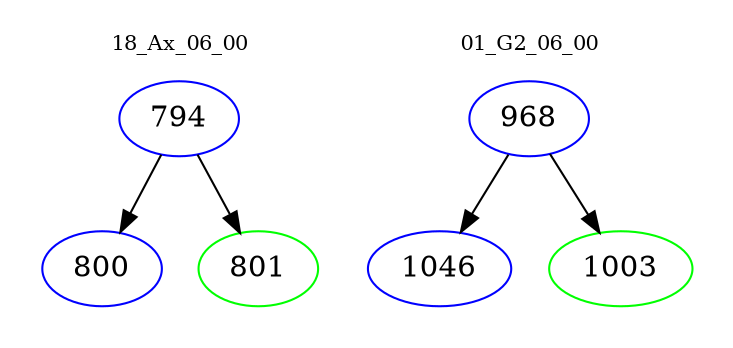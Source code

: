 digraph{
subgraph cluster_0 {
color = white
label = "18_Ax_06_00";
fontsize=10;
T0_794 [label="794", color="blue"]
T0_794 -> T0_800 [color="black"]
T0_800 [label="800", color="blue"]
T0_794 -> T0_801 [color="black"]
T0_801 [label="801", color="green"]
}
subgraph cluster_1 {
color = white
label = "01_G2_06_00";
fontsize=10;
T1_968 [label="968", color="blue"]
T1_968 -> T1_1046 [color="black"]
T1_1046 [label="1046", color="blue"]
T1_968 -> T1_1003 [color="black"]
T1_1003 [label="1003", color="green"]
}
}
